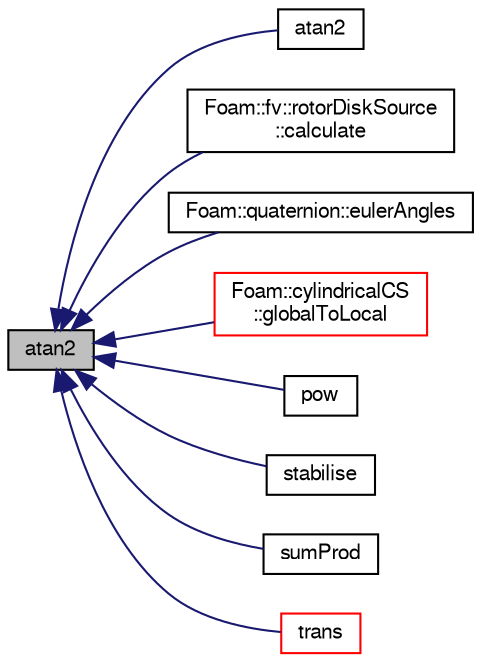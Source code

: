 digraph "atan2"
{
  bgcolor="transparent";
  edge [fontname="FreeSans",fontsize="10",labelfontname="FreeSans",labelfontsize="10"];
  node [fontname="FreeSans",fontsize="10",shape=record];
  rankdir="LR";
  Node39550 [label="atan2",height=0.2,width=0.4,color="black", fillcolor="grey75", style="filled", fontcolor="black"];
  Node39550 -> Node39551 [dir="back",color="midnightblue",fontsize="10",style="solid",fontname="FreeSans"];
  Node39551 [label="atan2",height=0.2,width=0.4,color="black",URL="$a21124.html#ab4a9cecc43d3bf52428da59c99ccbc57"];
  Node39550 -> Node39552 [dir="back",color="midnightblue",fontsize="10",style="solid",fontname="FreeSans"];
  Node39552 [label="Foam::fv::rotorDiskSource\l::calculate",height=0.2,width=0.4,color="black",URL="$a23502.html#a0ef5630c93901e39867160ebad920cd6",tooltip="Calculate forces. "];
  Node39550 -> Node39553 [dir="back",color="midnightblue",fontsize="10",style="solid",fontname="FreeSans"];
  Node39553 [label="Foam::quaternion::eulerAngles",height=0.2,width=0.4,color="black",URL="$a28130.html#a444d9e2b5bde3b160f12a502d7968abf",tooltip="Return a vector of euler angles (rotations in radians about. "];
  Node39550 -> Node39554 [dir="back",color="midnightblue",fontsize="10",style="solid",fontname="FreeSans"];
  Node39554 [label="Foam::cylindricalCS\l::globalToLocal",height=0.2,width=0.4,color="red",URL="$a25018.html#a5ae2cf6b12f432dda36ad10921c15295",tooltip="Convert from global Cartesian system to the local coordinate system. "];
  Node39550 -> Node39556 [dir="back",color="midnightblue",fontsize="10",style="solid",fontname="FreeSans"];
  Node39556 [label="pow",height=0.2,width=0.4,color="black",URL="$a21124.html#adb9789fc1062218da6a3fc41672a3af4"];
  Node39550 -> Node39557 [dir="back",color="midnightblue",fontsize="10",style="solid",fontname="FreeSans"];
  Node39557 [label="stabilise",height=0.2,width=0.4,color="black",URL="$a21124.html#a0f54b8f830b5ec7eb36ed5ccda6d7b1e"];
  Node39550 -> Node39558 [dir="back",color="midnightblue",fontsize="10",style="solid",fontname="FreeSans"];
  Node39558 [label="sumProd",height=0.2,width=0.4,color="black",URL="$a21124.html#a5b480f6156c25bef4de87d86094e87ea"];
  Node39550 -> Node39559 [dir="back",color="midnightblue",fontsize="10",style="solid",fontname="FreeSans"];
  Node39559 [label="trans",height=0.2,width=0.4,color="red",URL="$a21124.html#ae3ae6916fa018cc7c58227b7cea31055"];
}
